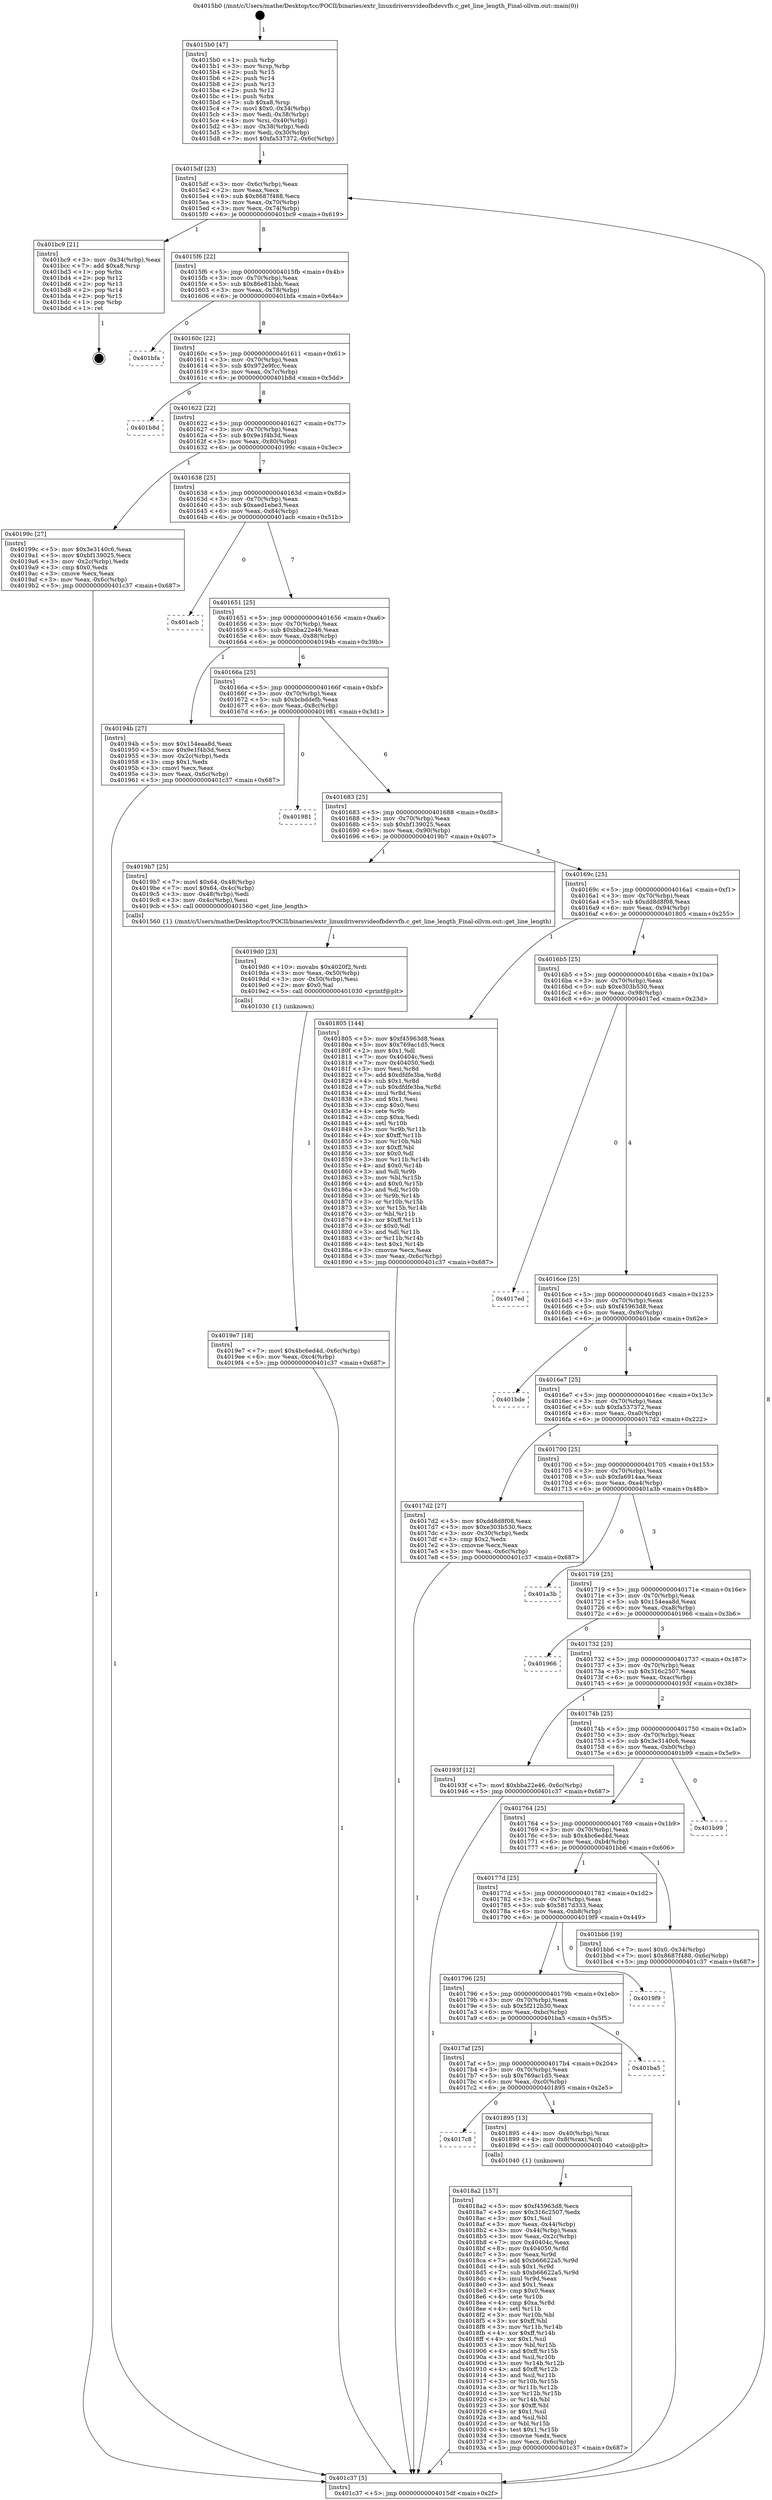 digraph "0x4015b0" {
  label = "0x4015b0 (/mnt/c/Users/mathe/Desktop/tcc/POCII/binaries/extr_linuxdriversvideofbdevvfb.c_get_line_length_Final-ollvm.out::main(0))"
  labelloc = "t"
  node[shape=record]

  Entry [label="",width=0.3,height=0.3,shape=circle,fillcolor=black,style=filled]
  "0x4015df" [label="{
     0x4015df [23]\l
     | [instrs]\l
     &nbsp;&nbsp;0x4015df \<+3\>: mov -0x6c(%rbp),%eax\l
     &nbsp;&nbsp;0x4015e2 \<+2\>: mov %eax,%ecx\l
     &nbsp;&nbsp;0x4015e4 \<+6\>: sub $0x8687f488,%ecx\l
     &nbsp;&nbsp;0x4015ea \<+3\>: mov %eax,-0x70(%rbp)\l
     &nbsp;&nbsp;0x4015ed \<+3\>: mov %ecx,-0x74(%rbp)\l
     &nbsp;&nbsp;0x4015f0 \<+6\>: je 0000000000401bc9 \<main+0x619\>\l
  }"]
  "0x401bc9" [label="{
     0x401bc9 [21]\l
     | [instrs]\l
     &nbsp;&nbsp;0x401bc9 \<+3\>: mov -0x34(%rbp),%eax\l
     &nbsp;&nbsp;0x401bcc \<+7\>: add $0xa8,%rsp\l
     &nbsp;&nbsp;0x401bd3 \<+1\>: pop %rbx\l
     &nbsp;&nbsp;0x401bd4 \<+2\>: pop %r12\l
     &nbsp;&nbsp;0x401bd6 \<+2\>: pop %r13\l
     &nbsp;&nbsp;0x401bd8 \<+2\>: pop %r14\l
     &nbsp;&nbsp;0x401bda \<+2\>: pop %r15\l
     &nbsp;&nbsp;0x401bdc \<+1\>: pop %rbp\l
     &nbsp;&nbsp;0x401bdd \<+1\>: ret\l
  }"]
  "0x4015f6" [label="{
     0x4015f6 [22]\l
     | [instrs]\l
     &nbsp;&nbsp;0x4015f6 \<+5\>: jmp 00000000004015fb \<main+0x4b\>\l
     &nbsp;&nbsp;0x4015fb \<+3\>: mov -0x70(%rbp),%eax\l
     &nbsp;&nbsp;0x4015fe \<+5\>: sub $0x86e81bbb,%eax\l
     &nbsp;&nbsp;0x401603 \<+3\>: mov %eax,-0x78(%rbp)\l
     &nbsp;&nbsp;0x401606 \<+6\>: je 0000000000401bfa \<main+0x64a\>\l
  }"]
  Exit [label="",width=0.3,height=0.3,shape=circle,fillcolor=black,style=filled,peripheries=2]
  "0x401bfa" [label="{
     0x401bfa\l
  }", style=dashed]
  "0x40160c" [label="{
     0x40160c [22]\l
     | [instrs]\l
     &nbsp;&nbsp;0x40160c \<+5\>: jmp 0000000000401611 \<main+0x61\>\l
     &nbsp;&nbsp;0x401611 \<+3\>: mov -0x70(%rbp),%eax\l
     &nbsp;&nbsp;0x401614 \<+5\>: sub $0x972e9fcc,%eax\l
     &nbsp;&nbsp;0x401619 \<+3\>: mov %eax,-0x7c(%rbp)\l
     &nbsp;&nbsp;0x40161c \<+6\>: je 0000000000401b8d \<main+0x5dd\>\l
  }"]
  "0x4019e7" [label="{
     0x4019e7 [18]\l
     | [instrs]\l
     &nbsp;&nbsp;0x4019e7 \<+7\>: movl $0x4bc6ed4d,-0x6c(%rbp)\l
     &nbsp;&nbsp;0x4019ee \<+6\>: mov %eax,-0xc4(%rbp)\l
     &nbsp;&nbsp;0x4019f4 \<+5\>: jmp 0000000000401c37 \<main+0x687\>\l
  }"]
  "0x401b8d" [label="{
     0x401b8d\l
  }", style=dashed]
  "0x401622" [label="{
     0x401622 [22]\l
     | [instrs]\l
     &nbsp;&nbsp;0x401622 \<+5\>: jmp 0000000000401627 \<main+0x77\>\l
     &nbsp;&nbsp;0x401627 \<+3\>: mov -0x70(%rbp),%eax\l
     &nbsp;&nbsp;0x40162a \<+5\>: sub $0x9e1f4b3d,%eax\l
     &nbsp;&nbsp;0x40162f \<+3\>: mov %eax,-0x80(%rbp)\l
     &nbsp;&nbsp;0x401632 \<+6\>: je 000000000040199c \<main+0x3ec\>\l
  }"]
  "0x4019d0" [label="{
     0x4019d0 [23]\l
     | [instrs]\l
     &nbsp;&nbsp;0x4019d0 \<+10\>: movabs $0x4020f2,%rdi\l
     &nbsp;&nbsp;0x4019da \<+3\>: mov %eax,-0x50(%rbp)\l
     &nbsp;&nbsp;0x4019dd \<+3\>: mov -0x50(%rbp),%esi\l
     &nbsp;&nbsp;0x4019e0 \<+2\>: mov $0x0,%al\l
     &nbsp;&nbsp;0x4019e2 \<+5\>: call 0000000000401030 \<printf@plt\>\l
     | [calls]\l
     &nbsp;&nbsp;0x401030 \{1\} (unknown)\l
  }"]
  "0x40199c" [label="{
     0x40199c [27]\l
     | [instrs]\l
     &nbsp;&nbsp;0x40199c \<+5\>: mov $0x3e3140c6,%eax\l
     &nbsp;&nbsp;0x4019a1 \<+5\>: mov $0xbf139025,%ecx\l
     &nbsp;&nbsp;0x4019a6 \<+3\>: mov -0x2c(%rbp),%edx\l
     &nbsp;&nbsp;0x4019a9 \<+3\>: cmp $0x0,%edx\l
     &nbsp;&nbsp;0x4019ac \<+3\>: cmove %ecx,%eax\l
     &nbsp;&nbsp;0x4019af \<+3\>: mov %eax,-0x6c(%rbp)\l
     &nbsp;&nbsp;0x4019b2 \<+5\>: jmp 0000000000401c37 \<main+0x687\>\l
  }"]
  "0x401638" [label="{
     0x401638 [25]\l
     | [instrs]\l
     &nbsp;&nbsp;0x401638 \<+5\>: jmp 000000000040163d \<main+0x8d\>\l
     &nbsp;&nbsp;0x40163d \<+3\>: mov -0x70(%rbp),%eax\l
     &nbsp;&nbsp;0x401640 \<+5\>: sub $0xaed1ebe3,%eax\l
     &nbsp;&nbsp;0x401645 \<+6\>: mov %eax,-0x84(%rbp)\l
     &nbsp;&nbsp;0x40164b \<+6\>: je 0000000000401acb \<main+0x51b\>\l
  }"]
  "0x4018a2" [label="{
     0x4018a2 [157]\l
     | [instrs]\l
     &nbsp;&nbsp;0x4018a2 \<+5\>: mov $0xf45963d8,%ecx\l
     &nbsp;&nbsp;0x4018a7 \<+5\>: mov $0x316c2507,%edx\l
     &nbsp;&nbsp;0x4018ac \<+3\>: mov $0x1,%sil\l
     &nbsp;&nbsp;0x4018af \<+3\>: mov %eax,-0x44(%rbp)\l
     &nbsp;&nbsp;0x4018b2 \<+3\>: mov -0x44(%rbp),%eax\l
     &nbsp;&nbsp;0x4018b5 \<+3\>: mov %eax,-0x2c(%rbp)\l
     &nbsp;&nbsp;0x4018b8 \<+7\>: mov 0x40404c,%eax\l
     &nbsp;&nbsp;0x4018bf \<+8\>: mov 0x404050,%r8d\l
     &nbsp;&nbsp;0x4018c7 \<+3\>: mov %eax,%r9d\l
     &nbsp;&nbsp;0x4018ca \<+7\>: add $0xb66622a5,%r9d\l
     &nbsp;&nbsp;0x4018d1 \<+4\>: sub $0x1,%r9d\l
     &nbsp;&nbsp;0x4018d5 \<+7\>: sub $0xb66622a5,%r9d\l
     &nbsp;&nbsp;0x4018dc \<+4\>: imul %r9d,%eax\l
     &nbsp;&nbsp;0x4018e0 \<+3\>: and $0x1,%eax\l
     &nbsp;&nbsp;0x4018e3 \<+3\>: cmp $0x0,%eax\l
     &nbsp;&nbsp;0x4018e6 \<+4\>: sete %r10b\l
     &nbsp;&nbsp;0x4018ea \<+4\>: cmp $0xa,%r8d\l
     &nbsp;&nbsp;0x4018ee \<+4\>: setl %r11b\l
     &nbsp;&nbsp;0x4018f2 \<+3\>: mov %r10b,%bl\l
     &nbsp;&nbsp;0x4018f5 \<+3\>: xor $0xff,%bl\l
     &nbsp;&nbsp;0x4018f8 \<+3\>: mov %r11b,%r14b\l
     &nbsp;&nbsp;0x4018fb \<+4\>: xor $0xff,%r14b\l
     &nbsp;&nbsp;0x4018ff \<+4\>: xor $0x1,%sil\l
     &nbsp;&nbsp;0x401903 \<+3\>: mov %bl,%r15b\l
     &nbsp;&nbsp;0x401906 \<+4\>: and $0xff,%r15b\l
     &nbsp;&nbsp;0x40190a \<+3\>: and %sil,%r10b\l
     &nbsp;&nbsp;0x40190d \<+3\>: mov %r14b,%r12b\l
     &nbsp;&nbsp;0x401910 \<+4\>: and $0xff,%r12b\l
     &nbsp;&nbsp;0x401914 \<+3\>: and %sil,%r11b\l
     &nbsp;&nbsp;0x401917 \<+3\>: or %r10b,%r15b\l
     &nbsp;&nbsp;0x40191a \<+3\>: or %r11b,%r12b\l
     &nbsp;&nbsp;0x40191d \<+3\>: xor %r12b,%r15b\l
     &nbsp;&nbsp;0x401920 \<+3\>: or %r14b,%bl\l
     &nbsp;&nbsp;0x401923 \<+3\>: xor $0xff,%bl\l
     &nbsp;&nbsp;0x401926 \<+4\>: or $0x1,%sil\l
     &nbsp;&nbsp;0x40192a \<+3\>: and %sil,%bl\l
     &nbsp;&nbsp;0x40192d \<+3\>: or %bl,%r15b\l
     &nbsp;&nbsp;0x401930 \<+4\>: test $0x1,%r15b\l
     &nbsp;&nbsp;0x401934 \<+3\>: cmovne %edx,%ecx\l
     &nbsp;&nbsp;0x401937 \<+3\>: mov %ecx,-0x6c(%rbp)\l
     &nbsp;&nbsp;0x40193a \<+5\>: jmp 0000000000401c37 \<main+0x687\>\l
  }"]
  "0x401acb" [label="{
     0x401acb\l
  }", style=dashed]
  "0x401651" [label="{
     0x401651 [25]\l
     | [instrs]\l
     &nbsp;&nbsp;0x401651 \<+5\>: jmp 0000000000401656 \<main+0xa6\>\l
     &nbsp;&nbsp;0x401656 \<+3\>: mov -0x70(%rbp),%eax\l
     &nbsp;&nbsp;0x401659 \<+5\>: sub $0xbba22e46,%eax\l
     &nbsp;&nbsp;0x40165e \<+6\>: mov %eax,-0x88(%rbp)\l
     &nbsp;&nbsp;0x401664 \<+6\>: je 000000000040194b \<main+0x39b\>\l
  }"]
  "0x4017c8" [label="{
     0x4017c8\l
  }", style=dashed]
  "0x40194b" [label="{
     0x40194b [27]\l
     | [instrs]\l
     &nbsp;&nbsp;0x40194b \<+5\>: mov $0x154eaa8d,%eax\l
     &nbsp;&nbsp;0x401950 \<+5\>: mov $0x9e1f4b3d,%ecx\l
     &nbsp;&nbsp;0x401955 \<+3\>: mov -0x2c(%rbp),%edx\l
     &nbsp;&nbsp;0x401958 \<+3\>: cmp $0x1,%edx\l
     &nbsp;&nbsp;0x40195b \<+3\>: cmovl %ecx,%eax\l
     &nbsp;&nbsp;0x40195e \<+3\>: mov %eax,-0x6c(%rbp)\l
     &nbsp;&nbsp;0x401961 \<+5\>: jmp 0000000000401c37 \<main+0x687\>\l
  }"]
  "0x40166a" [label="{
     0x40166a [25]\l
     | [instrs]\l
     &nbsp;&nbsp;0x40166a \<+5\>: jmp 000000000040166f \<main+0xbf\>\l
     &nbsp;&nbsp;0x40166f \<+3\>: mov -0x70(%rbp),%eax\l
     &nbsp;&nbsp;0x401672 \<+5\>: sub $0xbcbddefb,%eax\l
     &nbsp;&nbsp;0x401677 \<+6\>: mov %eax,-0x8c(%rbp)\l
     &nbsp;&nbsp;0x40167d \<+6\>: je 0000000000401981 \<main+0x3d1\>\l
  }"]
  "0x401895" [label="{
     0x401895 [13]\l
     | [instrs]\l
     &nbsp;&nbsp;0x401895 \<+4\>: mov -0x40(%rbp),%rax\l
     &nbsp;&nbsp;0x401899 \<+4\>: mov 0x8(%rax),%rdi\l
     &nbsp;&nbsp;0x40189d \<+5\>: call 0000000000401040 \<atoi@plt\>\l
     | [calls]\l
     &nbsp;&nbsp;0x401040 \{1\} (unknown)\l
  }"]
  "0x401981" [label="{
     0x401981\l
  }", style=dashed]
  "0x401683" [label="{
     0x401683 [25]\l
     | [instrs]\l
     &nbsp;&nbsp;0x401683 \<+5\>: jmp 0000000000401688 \<main+0xd8\>\l
     &nbsp;&nbsp;0x401688 \<+3\>: mov -0x70(%rbp),%eax\l
     &nbsp;&nbsp;0x40168b \<+5\>: sub $0xbf139025,%eax\l
     &nbsp;&nbsp;0x401690 \<+6\>: mov %eax,-0x90(%rbp)\l
     &nbsp;&nbsp;0x401696 \<+6\>: je 00000000004019b7 \<main+0x407\>\l
  }"]
  "0x4017af" [label="{
     0x4017af [25]\l
     | [instrs]\l
     &nbsp;&nbsp;0x4017af \<+5\>: jmp 00000000004017b4 \<main+0x204\>\l
     &nbsp;&nbsp;0x4017b4 \<+3\>: mov -0x70(%rbp),%eax\l
     &nbsp;&nbsp;0x4017b7 \<+5\>: sub $0x769ac1d5,%eax\l
     &nbsp;&nbsp;0x4017bc \<+6\>: mov %eax,-0xc0(%rbp)\l
     &nbsp;&nbsp;0x4017c2 \<+6\>: je 0000000000401895 \<main+0x2e5\>\l
  }"]
  "0x4019b7" [label="{
     0x4019b7 [25]\l
     | [instrs]\l
     &nbsp;&nbsp;0x4019b7 \<+7\>: movl $0x64,-0x48(%rbp)\l
     &nbsp;&nbsp;0x4019be \<+7\>: movl $0x64,-0x4c(%rbp)\l
     &nbsp;&nbsp;0x4019c5 \<+3\>: mov -0x48(%rbp),%edi\l
     &nbsp;&nbsp;0x4019c8 \<+3\>: mov -0x4c(%rbp),%esi\l
     &nbsp;&nbsp;0x4019cb \<+5\>: call 0000000000401560 \<get_line_length\>\l
     | [calls]\l
     &nbsp;&nbsp;0x401560 \{1\} (/mnt/c/Users/mathe/Desktop/tcc/POCII/binaries/extr_linuxdriversvideofbdevvfb.c_get_line_length_Final-ollvm.out::get_line_length)\l
  }"]
  "0x40169c" [label="{
     0x40169c [25]\l
     | [instrs]\l
     &nbsp;&nbsp;0x40169c \<+5\>: jmp 00000000004016a1 \<main+0xf1\>\l
     &nbsp;&nbsp;0x4016a1 \<+3\>: mov -0x70(%rbp),%eax\l
     &nbsp;&nbsp;0x4016a4 \<+5\>: sub $0xdd8d8f08,%eax\l
     &nbsp;&nbsp;0x4016a9 \<+6\>: mov %eax,-0x94(%rbp)\l
     &nbsp;&nbsp;0x4016af \<+6\>: je 0000000000401805 \<main+0x255\>\l
  }"]
  "0x401ba5" [label="{
     0x401ba5\l
  }", style=dashed]
  "0x401805" [label="{
     0x401805 [144]\l
     | [instrs]\l
     &nbsp;&nbsp;0x401805 \<+5\>: mov $0xf45963d8,%eax\l
     &nbsp;&nbsp;0x40180a \<+5\>: mov $0x769ac1d5,%ecx\l
     &nbsp;&nbsp;0x40180f \<+2\>: mov $0x1,%dl\l
     &nbsp;&nbsp;0x401811 \<+7\>: mov 0x40404c,%esi\l
     &nbsp;&nbsp;0x401818 \<+7\>: mov 0x404050,%edi\l
     &nbsp;&nbsp;0x40181f \<+3\>: mov %esi,%r8d\l
     &nbsp;&nbsp;0x401822 \<+7\>: add $0xdfdfe3ba,%r8d\l
     &nbsp;&nbsp;0x401829 \<+4\>: sub $0x1,%r8d\l
     &nbsp;&nbsp;0x40182d \<+7\>: sub $0xdfdfe3ba,%r8d\l
     &nbsp;&nbsp;0x401834 \<+4\>: imul %r8d,%esi\l
     &nbsp;&nbsp;0x401838 \<+3\>: and $0x1,%esi\l
     &nbsp;&nbsp;0x40183b \<+3\>: cmp $0x0,%esi\l
     &nbsp;&nbsp;0x40183e \<+4\>: sete %r9b\l
     &nbsp;&nbsp;0x401842 \<+3\>: cmp $0xa,%edi\l
     &nbsp;&nbsp;0x401845 \<+4\>: setl %r10b\l
     &nbsp;&nbsp;0x401849 \<+3\>: mov %r9b,%r11b\l
     &nbsp;&nbsp;0x40184c \<+4\>: xor $0xff,%r11b\l
     &nbsp;&nbsp;0x401850 \<+3\>: mov %r10b,%bl\l
     &nbsp;&nbsp;0x401853 \<+3\>: xor $0xff,%bl\l
     &nbsp;&nbsp;0x401856 \<+3\>: xor $0x0,%dl\l
     &nbsp;&nbsp;0x401859 \<+3\>: mov %r11b,%r14b\l
     &nbsp;&nbsp;0x40185c \<+4\>: and $0x0,%r14b\l
     &nbsp;&nbsp;0x401860 \<+3\>: and %dl,%r9b\l
     &nbsp;&nbsp;0x401863 \<+3\>: mov %bl,%r15b\l
     &nbsp;&nbsp;0x401866 \<+4\>: and $0x0,%r15b\l
     &nbsp;&nbsp;0x40186a \<+3\>: and %dl,%r10b\l
     &nbsp;&nbsp;0x40186d \<+3\>: or %r9b,%r14b\l
     &nbsp;&nbsp;0x401870 \<+3\>: or %r10b,%r15b\l
     &nbsp;&nbsp;0x401873 \<+3\>: xor %r15b,%r14b\l
     &nbsp;&nbsp;0x401876 \<+3\>: or %bl,%r11b\l
     &nbsp;&nbsp;0x401879 \<+4\>: xor $0xff,%r11b\l
     &nbsp;&nbsp;0x40187d \<+3\>: or $0x0,%dl\l
     &nbsp;&nbsp;0x401880 \<+3\>: and %dl,%r11b\l
     &nbsp;&nbsp;0x401883 \<+3\>: or %r11b,%r14b\l
     &nbsp;&nbsp;0x401886 \<+4\>: test $0x1,%r14b\l
     &nbsp;&nbsp;0x40188a \<+3\>: cmovne %ecx,%eax\l
     &nbsp;&nbsp;0x40188d \<+3\>: mov %eax,-0x6c(%rbp)\l
     &nbsp;&nbsp;0x401890 \<+5\>: jmp 0000000000401c37 \<main+0x687\>\l
  }"]
  "0x4016b5" [label="{
     0x4016b5 [25]\l
     | [instrs]\l
     &nbsp;&nbsp;0x4016b5 \<+5\>: jmp 00000000004016ba \<main+0x10a\>\l
     &nbsp;&nbsp;0x4016ba \<+3\>: mov -0x70(%rbp),%eax\l
     &nbsp;&nbsp;0x4016bd \<+5\>: sub $0xe303b530,%eax\l
     &nbsp;&nbsp;0x4016c2 \<+6\>: mov %eax,-0x98(%rbp)\l
     &nbsp;&nbsp;0x4016c8 \<+6\>: je 00000000004017ed \<main+0x23d\>\l
  }"]
  "0x401796" [label="{
     0x401796 [25]\l
     | [instrs]\l
     &nbsp;&nbsp;0x401796 \<+5\>: jmp 000000000040179b \<main+0x1eb\>\l
     &nbsp;&nbsp;0x40179b \<+3\>: mov -0x70(%rbp),%eax\l
     &nbsp;&nbsp;0x40179e \<+5\>: sub $0x5f212b30,%eax\l
     &nbsp;&nbsp;0x4017a3 \<+6\>: mov %eax,-0xbc(%rbp)\l
     &nbsp;&nbsp;0x4017a9 \<+6\>: je 0000000000401ba5 \<main+0x5f5\>\l
  }"]
  "0x4017ed" [label="{
     0x4017ed\l
  }", style=dashed]
  "0x4016ce" [label="{
     0x4016ce [25]\l
     | [instrs]\l
     &nbsp;&nbsp;0x4016ce \<+5\>: jmp 00000000004016d3 \<main+0x123\>\l
     &nbsp;&nbsp;0x4016d3 \<+3\>: mov -0x70(%rbp),%eax\l
     &nbsp;&nbsp;0x4016d6 \<+5\>: sub $0xf45963d8,%eax\l
     &nbsp;&nbsp;0x4016db \<+6\>: mov %eax,-0x9c(%rbp)\l
     &nbsp;&nbsp;0x4016e1 \<+6\>: je 0000000000401bde \<main+0x62e\>\l
  }"]
  "0x4019f9" [label="{
     0x4019f9\l
  }", style=dashed]
  "0x401bde" [label="{
     0x401bde\l
  }", style=dashed]
  "0x4016e7" [label="{
     0x4016e7 [25]\l
     | [instrs]\l
     &nbsp;&nbsp;0x4016e7 \<+5\>: jmp 00000000004016ec \<main+0x13c\>\l
     &nbsp;&nbsp;0x4016ec \<+3\>: mov -0x70(%rbp),%eax\l
     &nbsp;&nbsp;0x4016ef \<+5\>: sub $0xfa537372,%eax\l
     &nbsp;&nbsp;0x4016f4 \<+6\>: mov %eax,-0xa0(%rbp)\l
     &nbsp;&nbsp;0x4016fa \<+6\>: je 00000000004017d2 \<main+0x222\>\l
  }"]
  "0x40177d" [label="{
     0x40177d [25]\l
     | [instrs]\l
     &nbsp;&nbsp;0x40177d \<+5\>: jmp 0000000000401782 \<main+0x1d2\>\l
     &nbsp;&nbsp;0x401782 \<+3\>: mov -0x70(%rbp),%eax\l
     &nbsp;&nbsp;0x401785 \<+5\>: sub $0x5817d333,%eax\l
     &nbsp;&nbsp;0x40178a \<+6\>: mov %eax,-0xb8(%rbp)\l
     &nbsp;&nbsp;0x401790 \<+6\>: je 00000000004019f9 \<main+0x449\>\l
  }"]
  "0x4017d2" [label="{
     0x4017d2 [27]\l
     | [instrs]\l
     &nbsp;&nbsp;0x4017d2 \<+5\>: mov $0xdd8d8f08,%eax\l
     &nbsp;&nbsp;0x4017d7 \<+5\>: mov $0xe303b530,%ecx\l
     &nbsp;&nbsp;0x4017dc \<+3\>: mov -0x30(%rbp),%edx\l
     &nbsp;&nbsp;0x4017df \<+3\>: cmp $0x2,%edx\l
     &nbsp;&nbsp;0x4017e2 \<+3\>: cmovne %ecx,%eax\l
     &nbsp;&nbsp;0x4017e5 \<+3\>: mov %eax,-0x6c(%rbp)\l
     &nbsp;&nbsp;0x4017e8 \<+5\>: jmp 0000000000401c37 \<main+0x687\>\l
  }"]
  "0x401700" [label="{
     0x401700 [25]\l
     | [instrs]\l
     &nbsp;&nbsp;0x401700 \<+5\>: jmp 0000000000401705 \<main+0x155\>\l
     &nbsp;&nbsp;0x401705 \<+3\>: mov -0x70(%rbp),%eax\l
     &nbsp;&nbsp;0x401708 \<+5\>: sub $0xfa6914aa,%eax\l
     &nbsp;&nbsp;0x40170d \<+6\>: mov %eax,-0xa4(%rbp)\l
     &nbsp;&nbsp;0x401713 \<+6\>: je 0000000000401a3b \<main+0x48b\>\l
  }"]
  "0x401c37" [label="{
     0x401c37 [5]\l
     | [instrs]\l
     &nbsp;&nbsp;0x401c37 \<+5\>: jmp 00000000004015df \<main+0x2f\>\l
  }"]
  "0x4015b0" [label="{
     0x4015b0 [47]\l
     | [instrs]\l
     &nbsp;&nbsp;0x4015b0 \<+1\>: push %rbp\l
     &nbsp;&nbsp;0x4015b1 \<+3\>: mov %rsp,%rbp\l
     &nbsp;&nbsp;0x4015b4 \<+2\>: push %r15\l
     &nbsp;&nbsp;0x4015b6 \<+2\>: push %r14\l
     &nbsp;&nbsp;0x4015b8 \<+2\>: push %r13\l
     &nbsp;&nbsp;0x4015ba \<+2\>: push %r12\l
     &nbsp;&nbsp;0x4015bc \<+1\>: push %rbx\l
     &nbsp;&nbsp;0x4015bd \<+7\>: sub $0xa8,%rsp\l
     &nbsp;&nbsp;0x4015c4 \<+7\>: movl $0x0,-0x34(%rbp)\l
     &nbsp;&nbsp;0x4015cb \<+3\>: mov %edi,-0x38(%rbp)\l
     &nbsp;&nbsp;0x4015ce \<+4\>: mov %rsi,-0x40(%rbp)\l
     &nbsp;&nbsp;0x4015d2 \<+3\>: mov -0x38(%rbp),%edi\l
     &nbsp;&nbsp;0x4015d5 \<+3\>: mov %edi,-0x30(%rbp)\l
     &nbsp;&nbsp;0x4015d8 \<+7\>: movl $0xfa537372,-0x6c(%rbp)\l
  }"]
  "0x401bb6" [label="{
     0x401bb6 [19]\l
     | [instrs]\l
     &nbsp;&nbsp;0x401bb6 \<+7\>: movl $0x0,-0x34(%rbp)\l
     &nbsp;&nbsp;0x401bbd \<+7\>: movl $0x8687f488,-0x6c(%rbp)\l
     &nbsp;&nbsp;0x401bc4 \<+5\>: jmp 0000000000401c37 \<main+0x687\>\l
  }"]
  "0x401a3b" [label="{
     0x401a3b\l
  }", style=dashed]
  "0x401719" [label="{
     0x401719 [25]\l
     | [instrs]\l
     &nbsp;&nbsp;0x401719 \<+5\>: jmp 000000000040171e \<main+0x16e\>\l
     &nbsp;&nbsp;0x40171e \<+3\>: mov -0x70(%rbp),%eax\l
     &nbsp;&nbsp;0x401721 \<+5\>: sub $0x154eaa8d,%eax\l
     &nbsp;&nbsp;0x401726 \<+6\>: mov %eax,-0xa8(%rbp)\l
     &nbsp;&nbsp;0x40172c \<+6\>: je 0000000000401966 \<main+0x3b6\>\l
  }"]
  "0x401764" [label="{
     0x401764 [25]\l
     | [instrs]\l
     &nbsp;&nbsp;0x401764 \<+5\>: jmp 0000000000401769 \<main+0x1b9\>\l
     &nbsp;&nbsp;0x401769 \<+3\>: mov -0x70(%rbp),%eax\l
     &nbsp;&nbsp;0x40176c \<+5\>: sub $0x4bc6ed4d,%eax\l
     &nbsp;&nbsp;0x401771 \<+6\>: mov %eax,-0xb4(%rbp)\l
     &nbsp;&nbsp;0x401777 \<+6\>: je 0000000000401bb6 \<main+0x606\>\l
  }"]
  "0x401966" [label="{
     0x401966\l
  }", style=dashed]
  "0x401732" [label="{
     0x401732 [25]\l
     | [instrs]\l
     &nbsp;&nbsp;0x401732 \<+5\>: jmp 0000000000401737 \<main+0x187\>\l
     &nbsp;&nbsp;0x401737 \<+3\>: mov -0x70(%rbp),%eax\l
     &nbsp;&nbsp;0x40173a \<+5\>: sub $0x316c2507,%eax\l
     &nbsp;&nbsp;0x40173f \<+6\>: mov %eax,-0xac(%rbp)\l
     &nbsp;&nbsp;0x401745 \<+6\>: je 000000000040193f \<main+0x38f\>\l
  }"]
  "0x401b99" [label="{
     0x401b99\l
  }", style=dashed]
  "0x40193f" [label="{
     0x40193f [12]\l
     | [instrs]\l
     &nbsp;&nbsp;0x40193f \<+7\>: movl $0xbba22e46,-0x6c(%rbp)\l
     &nbsp;&nbsp;0x401946 \<+5\>: jmp 0000000000401c37 \<main+0x687\>\l
  }"]
  "0x40174b" [label="{
     0x40174b [25]\l
     | [instrs]\l
     &nbsp;&nbsp;0x40174b \<+5\>: jmp 0000000000401750 \<main+0x1a0\>\l
     &nbsp;&nbsp;0x401750 \<+3\>: mov -0x70(%rbp),%eax\l
     &nbsp;&nbsp;0x401753 \<+5\>: sub $0x3e3140c6,%eax\l
     &nbsp;&nbsp;0x401758 \<+6\>: mov %eax,-0xb0(%rbp)\l
     &nbsp;&nbsp;0x40175e \<+6\>: je 0000000000401b99 \<main+0x5e9\>\l
  }"]
  Entry -> "0x4015b0" [label=" 1"]
  "0x4015df" -> "0x401bc9" [label=" 1"]
  "0x4015df" -> "0x4015f6" [label=" 8"]
  "0x401bc9" -> Exit [label=" 1"]
  "0x4015f6" -> "0x401bfa" [label=" 0"]
  "0x4015f6" -> "0x40160c" [label=" 8"]
  "0x401bb6" -> "0x401c37" [label=" 1"]
  "0x40160c" -> "0x401b8d" [label=" 0"]
  "0x40160c" -> "0x401622" [label=" 8"]
  "0x4019e7" -> "0x401c37" [label=" 1"]
  "0x401622" -> "0x40199c" [label=" 1"]
  "0x401622" -> "0x401638" [label=" 7"]
  "0x4019d0" -> "0x4019e7" [label=" 1"]
  "0x401638" -> "0x401acb" [label=" 0"]
  "0x401638" -> "0x401651" [label=" 7"]
  "0x4019b7" -> "0x4019d0" [label=" 1"]
  "0x401651" -> "0x40194b" [label=" 1"]
  "0x401651" -> "0x40166a" [label=" 6"]
  "0x40199c" -> "0x401c37" [label=" 1"]
  "0x40166a" -> "0x401981" [label=" 0"]
  "0x40166a" -> "0x401683" [label=" 6"]
  "0x40194b" -> "0x401c37" [label=" 1"]
  "0x401683" -> "0x4019b7" [label=" 1"]
  "0x401683" -> "0x40169c" [label=" 5"]
  "0x4018a2" -> "0x401c37" [label=" 1"]
  "0x40169c" -> "0x401805" [label=" 1"]
  "0x40169c" -> "0x4016b5" [label=" 4"]
  "0x401895" -> "0x4018a2" [label=" 1"]
  "0x4016b5" -> "0x4017ed" [label=" 0"]
  "0x4016b5" -> "0x4016ce" [label=" 4"]
  "0x4017af" -> "0x401895" [label=" 1"]
  "0x4016ce" -> "0x401bde" [label=" 0"]
  "0x4016ce" -> "0x4016e7" [label=" 4"]
  "0x40193f" -> "0x401c37" [label=" 1"]
  "0x4016e7" -> "0x4017d2" [label=" 1"]
  "0x4016e7" -> "0x401700" [label=" 3"]
  "0x4017d2" -> "0x401c37" [label=" 1"]
  "0x4015b0" -> "0x4015df" [label=" 1"]
  "0x401c37" -> "0x4015df" [label=" 8"]
  "0x401805" -> "0x401c37" [label=" 1"]
  "0x401796" -> "0x401ba5" [label=" 0"]
  "0x401700" -> "0x401a3b" [label=" 0"]
  "0x401700" -> "0x401719" [label=" 3"]
  "0x4017af" -> "0x4017c8" [label=" 0"]
  "0x401719" -> "0x401966" [label=" 0"]
  "0x401719" -> "0x401732" [label=" 3"]
  "0x40177d" -> "0x4019f9" [label=" 0"]
  "0x401732" -> "0x40193f" [label=" 1"]
  "0x401732" -> "0x40174b" [label=" 2"]
  "0x401796" -> "0x4017af" [label=" 1"]
  "0x40174b" -> "0x401b99" [label=" 0"]
  "0x40174b" -> "0x401764" [label=" 2"]
  "0x40177d" -> "0x401796" [label=" 1"]
  "0x401764" -> "0x401bb6" [label=" 1"]
  "0x401764" -> "0x40177d" [label=" 1"]
}
